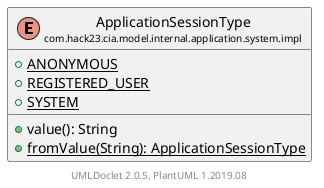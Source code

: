 @startuml
    set namespaceSeparator none
    hide empty fields
    hide empty methods

    enum "<size:14>ApplicationSessionType\n<size:10>com.hack23.cia.model.internal.application.system.impl" as com.hack23.cia.model.internal.application.system.impl.ApplicationSessionType [[ApplicationSessionType.html]] {
        {static} +ANONYMOUS
        {static} +REGISTERED_USER
        {static} +SYSTEM
        +value(): String
        {static} +fromValue(String): ApplicationSessionType
    }

    center footer UMLDoclet 2.0.5, PlantUML 1.2019.08
@enduml
